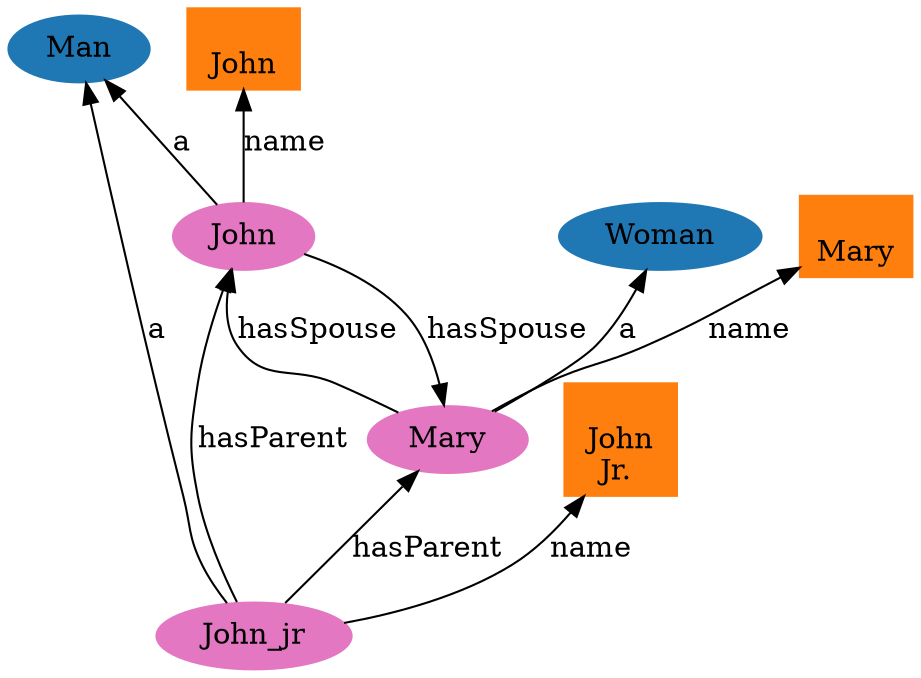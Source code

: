 digraph G {
  rankdir=BT
  node[style="filled" height=.3]
"http://dig.isi.edu/Woman" [fillcolor="#1f77b4" color="#1f77b4" label="Woman"]
"http://dig.isi.edu/Man" [fillcolor="#1f77b4" color="#1f77b4" label="Man"]
"http://dig.isi.edu/John" [fillcolor="#e377c2" color="#e377c2" label="John"]
"http://dig.isi.edu/Mary" [fillcolor="#e377c2" color="#e377c2" label="Mary"]
"http://dig.isi.edu/John_jr" [fillcolor="#e377c2" color="#e377c2" label="John_jr"]
"0683d495ecb54683af0da93bac34a56d" [fillcolor="#ff7f0e" color="#ff7f0e" label="\nJohn" shape="rect"]
"e153a5a2cf814ffd9e4c20ffc180ab34" [fillcolor="#ff7f0e" color="#ff7f0e" label="\nMary" shape="rect"]
"566b25c8eb4e4580a90f56f4d373ca68" [fillcolor="#ff7f0e" color="#ff7f0e" label="\nJohn\nJr. " shape="rect"]
  "http://dig.isi.edu/John" -> "http://dig.isi.edu/Mary" [label="hasSpouse"]
  "http://dig.isi.edu/John_jr" -> "566b25c8eb4e4580a90f56f4d373ca68" [label="name"]
  "http://dig.isi.edu/Mary" -> "http://dig.isi.edu/John" [label="hasSpouse"]
  "http://dig.isi.edu/Mary" -> "http://dig.isi.edu/Woman" [label="a"]
  "http://dig.isi.edu/John_jr" -> "http://dig.isi.edu/John" [label="hasParent"]
  "http://dig.isi.edu/Mary" -> "e153a5a2cf814ffd9e4c20ffc180ab34" [label="name"]
  "http://dig.isi.edu/John_jr" -> "http://dig.isi.edu/Mary" [label="hasParent"]
  "http://dig.isi.edu/John" -> "0683d495ecb54683af0da93bac34a56d" [label="name"]
  "http://dig.isi.edu/John" -> "http://dig.isi.edu/Man" [label="a"]
  "http://dig.isi.edu/John_jr" -> "http://dig.isi.edu/Man" [label="a"]
}